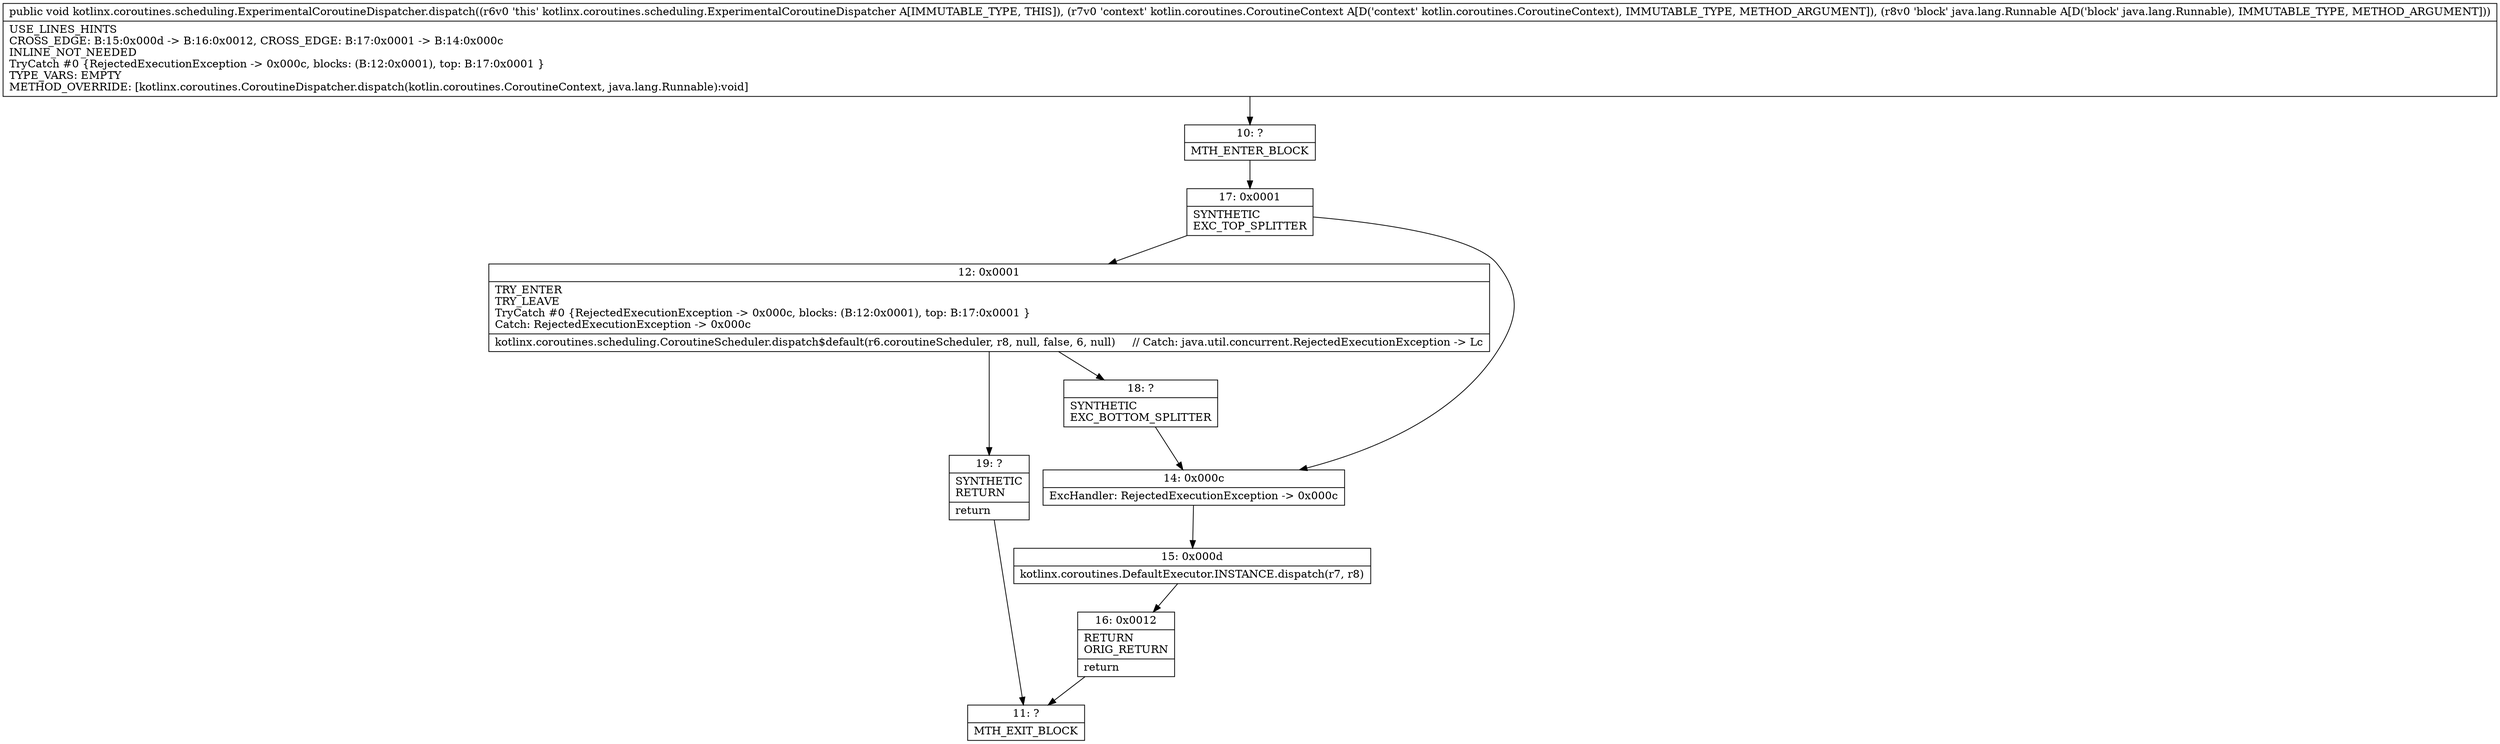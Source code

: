 digraph "CFG forkotlinx.coroutines.scheduling.ExperimentalCoroutineDispatcher.dispatch(Lkotlin\/coroutines\/CoroutineContext;Ljava\/lang\/Runnable;)V" {
Node_10 [shape=record,label="{10\:\ ?|MTH_ENTER_BLOCK\l}"];
Node_17 [shape=record,label="{17\:\ 0x0001|SYNTHETIC\lEXC_TOP_SPLITTER\l}"];
Node_12 [shape=record,label="{12\:\ 0x0001|TRY_ENTER\lTRY_LEAVE\lTryCatch #0 \{RejectedExecutionException \-\> 0x000c, blocks: (B:12:0x0001), top: B:17:0x0001 \}\lCatch: RejectedExecutionException \-\> 0x000c\l|kotlinx.coroutines.scheduling.CoroutineScheduler.dispatch$default(r6.coroutineScheduler, r8, null, false, 6, null)     \/\/ Catch: java.util.concurrent.RejectedExecutionException \-\> Lc\l}"];
Node_18 [shape=record,label="{18\:\ ?|SYNTHETIC\lEXC_BOTTOM_SPLITTER\l}"];
Node_19 [shape=record,label="{19\:\ ?|SYNTHETIC\lRETURN\l|return\l}"];
Node_11 [shape=record,label="{11\:\ ?|MTH_EXIT_BLOCK\l}"];
Node_14 [shape=record,label="{14\:\ 0x000c|ExcHandler: RejectedExecutionException \-\> 0x000c\l}"];
Node_15 [shape=record,label="{15\:\ 0x000d|kotlinx.coroutines.DefaultExecutor.INSTANCE.dispatch(r7, r8)\l}"];
Node_16 [shape=record,label="{16\:\ 0x0012|RETURN\lORIG_RETURN\l|return\l}"];
MethodNode[shape=record,label="{public void kotlinx.coroutines.scheduling.ExperimentalCoroutineDispatcher.dispatch((r6v0 'this' kotlinx.coroutines.scheduling.ExperimentalCoroutineDispatcher A[IMMUTABLE_TYPE, THIS]), (r7v0 'context' kotlin.coroutines.CoroutineContext A[D('context' kotlin.coroutines.CoroutineContext), IMMUTABLE_TYPE, METHOD_ARGUMENT]), (r8v0 'block' java.lang.Runnable A[D('block' java.lang.Runnable), IMMUTABLE_TYPE, METHOD_ARGUMENT]))  | USE_LINES_HINTS\lCROSS_EDGE: B:15:0x000d \-\> B:16:0x0012, CROSS_EDGE: B:17:0x0001 \-\> B:14:0x000c\lINLINE_NOT_NEEDED\lTryCatch #0 \{RejectedExecutionException \-\> 0x000c, blocks: (B:12:0x0001), top: B:17:0x0001 \}\lTYPE_VARS: EMPTY\lMETHOD_OVERRIDE: [kotlinx.coroutines.CoroutineDispatcher.dispatch(kotlin.coroutines.CoroutineContext, java.lang.Runnable):void]\l}"];
MethodNode -> Node_10;Node_10 -> Node_17;
Node_17 -> Node_12;
Node_17 -> Node_14;
Node_12 -> Node_18;
Node_12 -> Node_19;
Node_18 -> Node_14;
Node_19 -> Node_11;
Node_14 -> Node_15;
Node_15 -> Node_16;
Node_16 -> Node_11;
}

